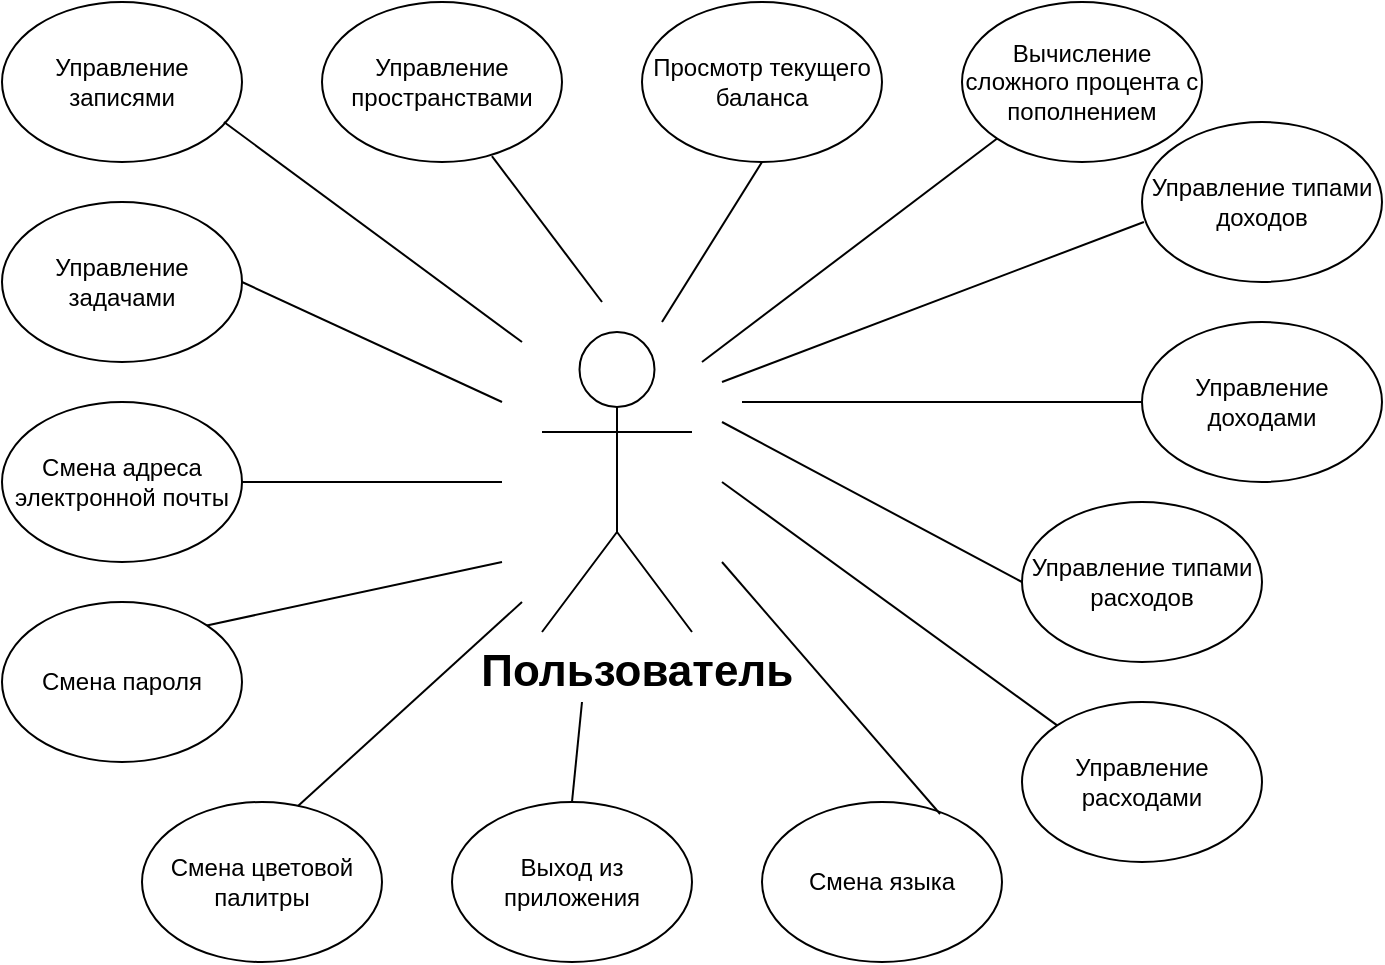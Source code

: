 <mxfile version="24.4.4" type="device">
  <diagram name="Страница — 1" id="7m5kgm1k3rQHASERUR9S">
    <mxGraphModel dx="1100" dy="595" grid="1" gridSize="10" guides="1" tooltips="1" connect="1" arrows="1" fold="1" page="1" pageScale="1" pageWidth="827" pageHeight="1169" math="0" shadow="0">
      <root>
        <mxCell id="0" />
        <mxCell id="1" parent="0" />
        <mxCell id="b2R_zKYD0ip4TcaFbPhI-1" value="&lt;font size=&quot;1&quot; style=&quot;&quot;&gt;&lt;b style=&quot;font-size: 22px;&quot;&gt;&amp;nbsp; &amp;nbsp;Пользователь&lt;/b&gt;&lt;/font&gt;" style="shape=umlActor;verticalLabelPosition=bottom;verticalAlign=top;html=1;outlineConnect=0;" parent="1" vertex="1">
          <mxGeometry x="390" y="205" width="75" height="150" as="geometry" />
        </mxCell>
        <mxCell id="b2R_zKYD0ip4TcaFbPhI-3" value="Смена пароля" style="ellipse;whiteSpace=wrap;html=1;" parent="1" vertex="1">
          <mxGeometry x="120.0" y="340" width="120" height="80" as="geometry" />
        </mxCell>
        <mxCell id="b2R_zKYD0ip4TcaFbPhI-4" value="Смена адреса электронной почты" style="ellipse;whiteSpace=wrap;html=1;" parent="1" vertex="1">
          <mxGeometry x="120" y="240" width="120" height="80" as="geometry" />
        </mxCell>
        <mxCell id="b2R_zKYD0ip4TcaFbPhI-5" value="Смена цветовой палитры" style="ellipse;whiteSpace=wrap;html=1;" parent="1" vertex="1">
          <mxGeometry x="190" y="440" width="120" height="80" as="geometry" />
        </mxCell>
        <mxCell id="b2R_zKYD0ip4TcaFbPhI-6" value="Смена языка" style="ellipse;whiteSpace=wrap;html=1;" parent="1" vertex="1">
          <mxGeometry x="500" y="440" width="120" height="80" as="geometry" />
        </mxCell>
        <mxCell id="b2R_zKYD0ip4TcaFbPhI-7" value="Выход из приложения" style="ellipse;whiteSpace=wrap;html=1;" parent="1" vertex="1">
          <mxGeometry x="345" y="440" width="120" height="80" as="geometry" />
        </mxCell>
        <mxCell id="b2R_zKYD0ip4TcaFbPhI-9" value="Управление задачами" style="ellipse;whiteSpace=wrap;html=1;" parent="1" vertex="1">
          <mxGeometry x="120" y="140" width="120" height="80" as="geometry" />
        </mxCell>
        <mxCell id="b2R_zKYD0ip4TcaFbPhI-10" value="Управление записями" style="ellipse;whiteSpace=wrap;html=1;" parent="1" vertex="1">
          <mxGeometry x="120" y="40" width="120" height="80" as="geometry" />
        </mxCell>
        <mxCell id="b2R_zKYD0ip4TcaFbPhI-11" value="Управление пространствами" style="ellipse;whiteSpace=wrap;html=1;" parent="1" vertex="1">
          <mxGeometry x="280" y="40" width="120" height="80" as="geometry" />
        </mxCell>
        <mxCell id="b2R_zKYD0ip4TcaFbPhI-14" value="Управление расходами" style="ellipse;whiteSpace=wrap;html=1;" parent="1" vertex="1">
          <mxGeometry x="630" y="390" width="120" height="80" as="geometry" />
        </mxCell>
        <mxCell id="b2R_zKYD0ip4TcaFbPhI-15" value="Просмотр текущего баланса" style="ellipse;whiteSpace=wrap;html=1;" parent="1" vertex="1">
          <mxGeometry x="440" y="40" width="120" height="80" as="geometry" />
        </mxCell>
        <mxCell id="b2R_zKYD0ip4TcaFbPhI-16" value="Вычисление сложного процента с пополнением" style="ellipse;whiteSpace=wrap;html=1;" parent="1" vertex="1">
          <mxGeometry x="600" y="40" width="120" height="80" as="geometry" />
        </mxCell>
        <mxCell id="b2R_zKYD0ip4TcaFbPhI-17" value="Управление типами расходов" style="ellipse;whiteSpace=wrap;html=1;" parent="1" vertex="1">
          <mxGeometry x="630" y="290" width="120" height="80" as="geometry" />
        </mxCell>
        <mxCell id="b2R_zKYD0ip4TcaFbPhI-18" value="" style="endArrow=none;html=1;rounded=0;entryX=0.925;entryY=0.75;entryDx=0;entryDy=0;entryPerimeter=0;" parent="1" target="b2R_zKYD0ip4TcaFbPhI-10" edge="1">
          <mxGeometry width="50" height="50" relative="1" as="geometry">
            <mxPoint x="380" y="210" as="sourcePoint" />
            <mxPoint x="380" y="240" as="targetPoint" />
          </mxGeometry>
        </mxCell>
        <mxCell id="b2R_zKYD0ip4TcaFbPhI-19" value="" style="endArrow=none;html=1;rounded=0;entryX=0.708;entryY=0.963;entryDx=0;entryDy=0;entryPerimeter=0;" parent="1" target="b2R_zKYD0ip4TcaFbPhI-11" edge="1">
          <mxGeometry width="50" height="50" relative="1" as="geometry">
            <mxPoint x="420" y="190" as="sourcePoint" />
            <mxPoint x="380" y="120" as="targetPoint" />
          </mxGeometry>
        </mxCell>
        <mxCell id="b2R_zKYD0ip4TcaFbPhI-20" value="" style="endArrow=none;html=1;rounded=0;entryX=1;entryY=0.5;entryDx=0;entryDy=0;" parent="1" target="b2R_zKYD0ip4TcaFbPhI-9" edge="1">
          <mxGeometry width="50" height="50" relative="1" as="geometry">
            <mxPoint x="370" y="240" as="sourcePoint" />
            <mxPoint x="251" y="120" as="targetPoint" />
          </mxGeometry>
        </mxCell>
        <mxCell id="b2R_zKYD0ip4TcaFbPhI-22" value="" style="endArrow=none;html=1;rounded=0;entryX=1;entryY=0.5;entryDx=0;entryDy=0;" parent="1" target="b2R_zKYD0ip4TcaFbPhI-4" edge="1">
          <mxGeometry width="50" height="50" relative="1" as="geometry">
            <mxPoint x="370" y="280" as="sourcePoint" />
            <mxPoint x="242" y="371" as="targetPoint" />
          </mxGeometry>
        </mxCell>
        <mxCell id="b2R_zKYD0ip4TcaFbPhI-23" value="" style="endArrow=none;html=1;rounded=0;entryX=1;entryY=0;entryDx=0;entryDy=0;" parent="1" target="b2R_zKYD0ip4TcaFbPhI-3" edge="1">
          <mxGeometry width="50" height="50" relative="1" as="geometry">
            <mxPoint x="370" y="320" as="sourcePoint" />
            <mxPoint x="281" y="150" as="targetPoint" />
          </mxGeometry>
        </mxCell>
        <mxCell id="b2R_zKYD0ip4TcaFbPhI-24" value="" style="endArrow=none;html=1;rounded=0;exitX=0.65;exitY=0.025;exitDx=0;exitDy=0;exitPerimeter=0;" parent="1" source="b2R_zKYD0ip4TcaFbPhI-5" edge="1">
          <mxGeometry width="50" height="50" relative="1" as="geometry">
            <mxPoint x="390" y="360" as="sourcePoint" />
            <mxPoint x="380" y="340" as="targetPoint" />
          </mxGeometry>
        </mxCell>
        <mxCell id="b2R_zKYD0ip4TcaFbPhI-25" value="" style="endArrow=none;html=1;rounded=0;entryX=0.5;entryY=0;entryDx=0;entryDy=0;" parent="1" target="b2R_zKYD0ip4TcaFbPhI-7" edge="1">
          <mxGeometry width="50" height="50" relative="1" as="geometry">
            <mxPoint x="410" y="390" as="sourcePoint" />
            <mxPoint x="393" y="436" as="targetPoint" />
          </mxGeometry>
        </mxCell>
        <mxCell id="b2R_zKYD0ip4TcaFbPhI-26" value="" style="endArrow=none;html=1;rounded=0;entryX=0.5;entryY=1;entryDx=0;entryDy=0;" parent="1" target="b2R_zKYD0ip4TcaFbPhI-15" edge="1">
          <mxGeometry width="50" height="50" relative="1" as="geometry">
            <mxPoint x="450" y="200" as="sourcePoint" />
            <mxPoint x="301" y="170" as="targetPoint" />
          </mxGeometry>
        </mxCell>
        <mxCell id="b2R_zKYD0ip4TcaFbPhI-27" value="" style="endArrow=none;html=1;rounded=0;entryX=0;entryY=1;entryDx=0;entryDy=0;" parent="1" target="b2R_zKYD0ip4TcaFbPhI-16" edge="1">
          <mxGeometry width="50" height="50" relative="1" as="geometry">
            <mxPoint x="470" y="220" as="sourcePoint" />
            <mxPoint x="311" y="180" as="targetPoint" />
          </mxGeometry>
        </mxCell>
        <mxCell id="b2R_zKYD0ip4TcaFbPhI-28" value="" style="endArrow=none;html=1;rounded=0;entryX=0;entryY=0.5;entryDx=0;entryDy=0;" parent="1" target="b2R_zKYD0ip4TcaFbPhI-17" edge="1">
          <mxGeometry width="50" height="50" relative="1" as="geometry">
            <mxPoint x="480" y="250" as="sourcePoint" />
            <mxPoint x="321" y="190" as="targetPoint" />
          </mxGeometry>
        </mxCell>
        <mxCell id="b2R_zKYD0ip4TcaFbPhI-29" value="" style="endArrow=none;html=1;rounded=0;entryX=0;entryY=0;entryDx=0;entryDy=0;" parent="1" target="b2R_zKYD0ip4TcaFbPhI-14" edge="1">
          <mxGeometry width="50" height="50" relative="1" as="geometry">
            <mxPoint x="480" y="280" as="sourcePoint" />
            <mxPoint x="331" y="200" as="targetPoint" />
          </mxGeometry>
        </mxCell>
        <mxCell id="b2R_zKYD0ip4TcaFbPhI-30" value="" style="endArrow=none;html=1;rounded=0;entryX=0.742;entryY=0.075;entryDx=0;entryDy=0;entryPerimeter=0;" parent="1" target="b2R_zKYD0ip4TcaFbPhI-6" edge="1">
          <mxGeometry width="50" height="50" relative="1" as="geometry">
            <mxPoint x="480" y="320" as="sourcePoint" />
            <mxPoint x="341" y="210" as="targetPoint" />
          </mxGeometry>
        </mxCell>
        <mxCell id="ZQYyJMzTgu63nv60aK1a-1" value="Управление доходами" style="ellipse;whiteSpace=wrap;html=1;" parent="1" vertex="1">
          <mxGeometry x="690" y="200" width="120" height="80" as="geometry" />
        </mxCell>
        <mxCell id="ZQYyJMzTgu63nv60aK1a-2" value="Управление типами доходов" style="ellipse;whiteSpace=wrap;html=1;" parent="1" vertex="1">
          <mxGeometry x="690" y="100" width="120" height="80" as="geometry" />
        </mxCell>
        <mxCell id="ZQYyJMzTgu63nv60aK1a-3" value="" style="endArrow=none;html=1;rounded=0;entryX=0.008;entryY=0.625;entryDx=0;entryDy=0;entryPerimeter=0;" parent="1" target="ZQYyJMzTgu63nv60aK1a-2" edge="1">
          <mxGeometry width="50" height="50" relative="1" as="geometry">
            <mxPoint x="480" y="230" as="sourcePoint" />
            <mxPoint x="628" y="118" as="targetPoint" />
          </mxGeometry>
        </mxCell>
        <mxCell id="ZQYyJMzTgu63nv60aK1a-4" value="" style="endArrow=none;html=1;rounded=0;entryX=0;entryY=0.5;entryDx=0;entryDy=0;" parent="1" target="ZQYyJMzTgu63nv60aK1a-1" edge="1">
          <mxGeometry width="50" height="50" relative="1" as="geometry">
            <mxPoint x="490" y="240" as="sourcePoint" />
            <mxPoint x="701" y="160" as="targetPoint" />
          </mxGeometry>
        </mxCell>
      </root>
    </mxGraphModel>
  </diagram>
</mxfile>
